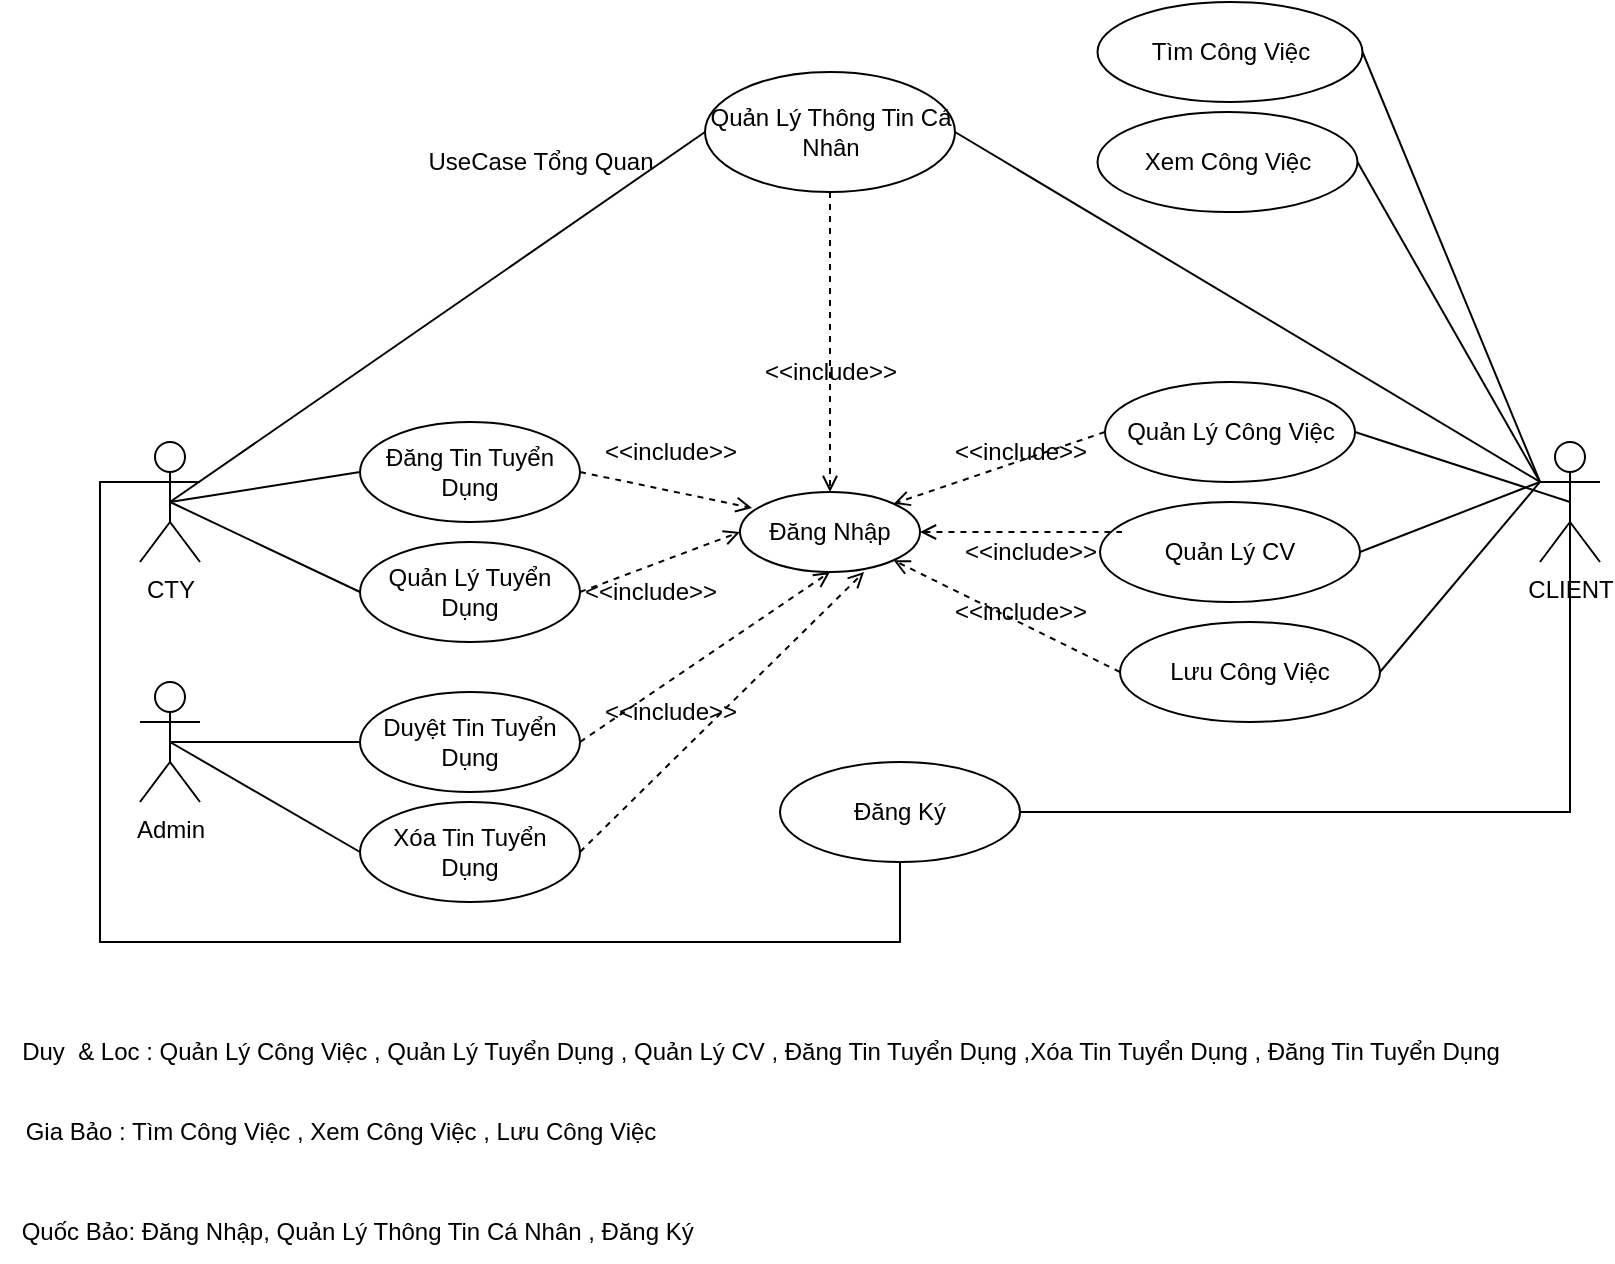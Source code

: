 <mxfile version="20.6.2" type="device" pages="6"><diagram id="1cee9afd-dcdd-cf27-cb82-50d77dad4855" name="Tổng Quan"><mxGraphModel dx="1102" dy="574" grid="1" gridSize="10" guides="1" tooltips="1" connect="1" arrows="1" fold="1" page="1" pageScale="1" pageWidth="850" pageHeight="1100" math="0" shadow="0"><root><mxCell id="0"/><mxCell id="1" parent="0"/><mxCell id="yW1CcPLbZPCZql99E8D3-18" style="edgeStyle=none;rounded=0;orthogonalLoop=1;jettySize=auto;html=1;exitX=0.5;exitY=0.5;exitDx=0;exitDy=0;exitPerimeter=0;entryX=0;entryY=0.5;entryDx=0;entryDy=0;endArrow=none;endFill=0;" parent="1" source="yW1CcPLbZPCZql99E8D3-4" target="yW1CcPLbZPCZql99E8D3-8" edge="1"><mxGeometry relative="1" as="geometry"/></mxCell><mxCell id="yW1CcPLbZPCZql99E8D3-19" style="edgeStyle=none;rounded=0;orthogonalLoop=1;jettySize=auto;html=1;exitX=0.5;exitY=0.5;exitDx=0;exitDy=0;exitPerimeter=0;entryX=0;entryY=0.5;entryDx=0;entryDy=0;endArrow=none;endFill=0;" parent="1" source="yW1CcPLbZPCZql99E8D3-4" target="yW1CcPLbZPCZql99E8D3-9" edge="1"><mxGeometry relative="1" as="geometry"/></mxCell><mxCell id="9eJ2uBEl2DKWJwjZoTSc-2" style="edgeStyle=none;rounded=0;orthogonalLoop=1;jettySize=auto;html=1;exitX=0.5;exitY=0.5;exitDx=0;exitDy=0;exitPerimeter=0;entryX=0;entryY=0.5;entryDx=0;entryDy=0;endArrow=none;endFill=0;" parent="1" source="yW1CcPLbZPCZql99E8D3-4" target="yW1CcPLbZPCZql99E8D3-10" edge="1"><mxGeometry relative="1" as="geometry"/></mxCell><mxCell id="1lWiSWlYkWftejpdFpHB-3" style="edgeStyle=orthogonalEdgeStyle;rounded=0;orthogonalLoop=1;jettySize=auto;html=1;exitX=0;exitY=0.333;exitDx=0;exitDy=0;exitPerimeter=0;entryX=0.5;entryY=1;entryDx=0;entryDy=0;endArrow=none;endFill=0;" parent="1" source="yW1CcPLbZPCZql99E8D3-4" target="1lWiSWlYkWftejpdFpHB-1" edge="1"><mxGeometry relative="1" as="geometry"><mxPoint x="40" y="720" as="targetPoint"/><Array as="points"><mxPoint x="80" y="490"/><mxPoint x="80" y="720"/><mxPoint x="480" y="720"/></Array></mxGeometry></mxCell><mxCell id="yW1CcPLbZPCZql99E8D3-4" value="CTY" style="shape=umlActor;verticalLabelPosition=bottom;verticalAlign=top;html=1;outlineConnect=0;" parent="1" vertex="1"><mxGeometry x="100" y="470" width="30" height="60" as="geometry"/></mxCell><mxCell id="yW1CcPLbZPCZql99E8D3-24" style="edgeStyle=none;rounded=0;orthogonalLoop=1;jettySize=auto;html=1;exitX=0;exitY=0.333;exitDx=0;exitDy=0;exitPerimeter=0;entryX=1;entryY=0.5;entryDx=0;entryDy=0;endArrow=none;endFill=0;" parent="1" source="yW1CcPLbZPCZql99E8D3-5" target="yW1CcPLbZPCZql99E8D3-13" edge="1"><mxGeometry relative="1" as="geometry"/></mxCell><mxCell id="yW1CcPLbZPCZql99E8D3-25" style="edgeStyle=none;rounded=0;orthogonalLoop=1;jettySize=auto;html=1;exitX=0;exitY=0.333;exitDx=0;exitDy=0;exitPerimeter=0;entryX=1;entryY=0.5;entryDx=0;entryDy=0;endArrow=none;endFill=0;" parent="1" source="yW1CcPLbZPCZql99E8D3-5" target="yW1CcPLbZPCZql99E8D3-14" edge="1"><mxGeometry relative="1" as="geometry"/></mxCell><mxCell id="yW1CcPLbZPCZql99E8D3-26" style="edgeStyle=none;rounded=0;orthogonalLoop=1;jettySize=auto;html=1;exitX=0.5;exitY=0.5;exitDx=0;exitDy=0;exitPerimeter=0;entryX=1;entryY=0.5;entryDx=0;entryDy=0;endArrow=none;endFill=0;" parent="1" source="yW1CcPLbZPCZql99E8D3-5" target="yW1CcPLbZPCZql99E8D3-11" edge="1"><mxGeometry relative="1" as="geometry"/></mxCell><mxCell id="9eJ2uBEl2DKWJwjZoTSc-1" style="rounded=0;orthogonalLoop=1;jettySize=auto;html=1;exitX=0;exitY=0.333;exitDx=0;exitDy=0;exitPerimeter=0;entryX=1;entryY=0.5;entryDx=0;entryDy=0;endArrow=none;endFill=0;" parent="1" source="yW1CcPLbZPCZql99E8D3-5" target="yW1CcPLbZPCZql99E8D3-10" edge="1"><mxGeometry relative="1" as="geometry"/></mxCell><mxCell id="1lWiSWlYkWftejpdFpHB-2" style="edgeStyle=orthogonalEdgeStyle;rounded=0;orthogonalLoop=1;jettySize=auto;html=1;exitX=0.5;exitY=0.5;exitDx=0;exitDy=0;exitPerimeter=0;entryX=1;entryY=0.5;entryDx=0;entryDy=0;endArrow=none;endFill=0;" parent="1" source="yW1CcPLbZPCZql99E8D3-5" target="1lWiSWlYkWftejpdFpHB-1" edge="1"><mxGeometry relative="1" as="geometry"><Array as="points"><mxPoint x="815" y="655"/></Array></mxGeometry></mxCell><mxCell id="yW1CcPLbZPCZql99E8D3-5" value="CLIENT" style="shape=umlActor;verticalLabelPosition=bottom;verticalAlign=top;html=1;outlineConnect=0;" parent="1" vertex="1"><mxGeometry x="800" y="470" width="30" height="60" as="geometry"/></mxCell><mxCell id="yW1CcPLbZPCZql99E8D3-7" value="Đăng Nhập" style="ellipse;whiteSpace=wrap;html=1;" parent="1" vertex="1"><mxGeometry x="400" y="495" width="90" height="40" as="geometry"/></mxCell><mxCell id="yW1CcPLbZPCZql99E8D3-20" style="edgeStyle=none;rounded=0;orthogonalLoop=1;jettySize=auto;html=1;exitX=1;exitY=0.5;exitDx=0;exitDy=0;endArrow=open;endFill=0;dashed=1;entryX=0.067;entryY=0.2;entryDx=0;entryDy=0;entryPerimeter=0;" parent="1" source="yW1CcPLbZPCZql99E8D3-8" target="yW1CcPLbZPCZql99E8D3-7" edge="1"><mxGeometry relative="1" as="geometry"><mxPoint x="400" y="510" as="targetPoint"/></mxGeometry></mxCell><mxCell id="yW1CcPLbZPCZql99E8D3-8" value="Đăng Tin Tuyển Dụng" style="ellipse;whiteSpace=wrap;html=1;" parent="1" vertex="1"><mxGeometry x="210" y="460" width="110" height="50" as="geometry"/></mxCell><mxCell id="yW1CcPLbZPCZql99E8D3-21" value="" style="edgeStyle=none;rounded=0;orthogonalLoop=1;jettySize=auto;html=1;endArrow=open;endFill=0;exitX=1;exitY=0.5;exitDx=0;exitDy=0;dashed=1;entryX=0;entryY=0.5;entryDx=0;entryDy=0;" parent="1" source="yW1CcPLbZPCZql99E8D3-9" target="yW1CcPLbZPCZql99E8D3-7" edge="1"><mxGeometry relative="1" as="geometry"/></mxCell><mxCell id="yW1CcPLbZPCZql99E8D3-9" value="Quản Lý Tuyển Dụng" style="ellipse;whiteSpace=wrap;html=1;" parent="1" vertex="1"><mxGeometry x="210" y="520" width="110" height="50" as="geometry"/></mxCell><mxCell id="yW1CcPLbZPCZql99E8D3-30" style="edgeStyle=none;rounded=0;orthogonalLoop=1;jettySize=auto;html=1;exitX=0.5;exitY=1;exitDx=0;exitDy=0;endArrow=open;endFill=0;dashed=1;" parent="1" source="yW1CcPLbZPCZql99E8D3-10" target="yW1CcPLbZPCZql99E8D3-7" edge="1"><mxGeometry relative="1" as="geometry"/></mxCell><mxCell id="yW1CcPLbZPCZql99E8D3-10" value="Quản Lý Thông Tin Cá Nhân" style="ellipse;whiteSpace=wrap;html=1;" parent="1" vertex="1"><mxGeometry x="382.5" y="285" width="125" height="60" as="geometry"/></mxCell><mxCell id="yW1CcPLbZPCZql99E8D3-29" style="edgeStyle=none;rounded=0;orthogonalLoop=1;jettySize=auto;html=1;exitX=0;exitY=0.5;exitDx=0;exitDy=0;entryX=1;entryY=0;entryDx=0;entryDy=0;endArrow=open;endFill=0;startArrow=none;startFill=0;dashed=1;" parent="1" source="yW1CcPLbZPCZql99E8D3-11" target="yW1CcPLbZPCZql99E8D3-7" edge="1"><mxGeometry relative="1" as="geometry"/></mxCell><mxCell id="yW1CcPLbZPCZql99E8D3-11" value="Quản Lý Công Việc" style="ellipse;whiteSpace=wrap;html=1;" parent="1" vertex="1"><mxGeometry x="582.5" y="440" width="125" height="50" as="geometry"/></mxCell><mxCell id="yW1CcPLbZPCZql99E8D3-13" value="Tìm Công Việc" style="ellipse;whiteSpace=wrap;html=1;" parent="1" vertex="1"><mxGeometry x="578.75" y="250" width="132.5" height="50" as="geometry"/></mxCell><mxCell id="yW1CcPLbZPCZql99E8D3-14" value="Xem Công Việc" style="ellipse;whiteSpace=wrap;html=1;" parent="1" vertex="1"><mxGeometry x="578.75" y="305" width="130" height="50" as="geometry"/></mxCell><mxCell id="yW1CcPLbZPCZql99E8D3-22" value="&amp;lt;&amp;lt;include&amp;gt;&amp;gt;" style="text;html=1;align=center;verticalAlign=middle;resizable=0;points=[];autosize=1;strokeColor=none;fillColor=none;" parent="1" vertex="1"><mxGeometry x="320" y="460" width="90" height="30" as="geometry"/></mxCell><mxCell id="yW1CcPLbZPCZql99E8D3-23" value="&amp;lt;&amp;lt;include&amp;gt;&amp;gt;" style="text;html=1;align=center;verticalAlign=middle;resizable=0;points=[];autosize=1;strokeColor=none;fillColor=none;" parent="1" vertex="1"><mxGeometry x="310" y="530" width="90" height="30" as="geometry"/></mxCell><mxCell id="yW1CcPLbZPCZql99E8D3-33" value="&amp;lt;&amp;lt;include&amp;gt;&amp;gt;" style="text;html=1;align=center;verticalAlign=middle;resizable=0;points=[];autosize=1;strokeColor=none;fillColor=none;" parent="1" vertex="1"><mxGeometry x="495" y="540" width="90" height="30" as="geometry"/></mxCell><mxCell id="yW1CcPLbZPCZql99E8D3-37" style="edgeStyle=none;rounded=0;orthogonalLoop=1;jettySize=auto;html=1;exitX=1;exitY=0.5;exitDx=0;exitDy=0;entryX=0;entryY=0.333;entryDx=0;entryDy=0;entryPerimeter=0;startArrow=none;startFill=0;endArrow=none;endFill=0;" parent="1" source="yW1CcPLbZPCZql99E8D3-35" target="yW1CcPLbZPCZql99E8D3-5" edge="1"><mxGeometry relative="1" as="geometry"/></mxCell><mxCell id="yW1CcPLbZPCZql99E8D3-35" value="Quản Lý CV" style="ellipse;whiteSpace=wrap;html=1;" parent="1" vertex="1"><mxGeometry x="580" y="500" width="130" height="50" as="geometry"/></mxCell><mxCell id="yW1CcPLbZPCZql99E8D3-38" style="edgeStyle=none;rounded=0;orthogonalLoop=1;jettySize=auto;html=1;exitX=1;exitY=0.5;exitDx=0;exitDy=0;entryX=0;entryY=0.333;entryDx=0;entryDy=0;entryPerimeter=0;startArrow=none;startFill=0;endArrow=none;endFill=0;" parent="1" source="yW1CcPLbZPCZql99E8D3-36" target="yW1CcPLbZPCZql99E8D3-5" edge="1"><mxGeometry relative="1" as="geometry"/></mxCell><mxCell id="yW1CcPLbZPCZql99E8D3-41" style="edgeStyle=none;rounded=0;orthogonalLoop=1;jettySize=auto;html=1;exitX=0;exitY=0.5;exitDx=0;exitDy=0;entryX=1;entryY=1;entryDx=0;entryDy=0;startArrow=none;startFill=0;endArrow=open;endFill=0;dashed=1;" parent="1" source="yW1CcPLbZPCZql99E8D3-36" target="yW1CcPLbZPCZql99E8D3-7" edge="1"><mxGeometry relative="1" as="geometry"/></mxCell><mxCell id="yW1CcPLbZPCZql99E8D3-36" value="Lưu Công Việc" style="ellipse;whiteSpace=wrap;html=1;" parent="1" vertex="1"><mxGeometry x="590" y="560" width="130" height="50" as="geometry"/></mxCell><mxCell id="yW1CcPLbZPCZql99E8D3-39" value="&amp;lt;&amp;lt;include&amp;gt;&amp;gt;" style="text;html=1;align=center;verticalAlign=middle;resizable=0;points=[];autosize=1;strokeColor=none;fillColor=none;" parent="1" vertex="1"><mxGeometry x="495" y="460" width="90" height="30" as="geometry"/></mxCell><mxCell id="yW1CcPLbZPCZql99E8D3-40" value="&amp;lt;&amp;lt;include&amp;gt;&amp;gt;" style="text;html=1;align=center;verticalAlign=middle;resizable=0;points=[];autosize=1;strokeColor=none;fillColor=none;" parent="1" vertex="1"><mxGeometry x="400" y="420" width="90" height="30" as="geometry"/></mxCell><mxCell id="0KMPtL57Ko3-N5nGOjou-4" value="UseCase Tổng Quan" style="text;html=1;align=center;verticalAlign=middle;resizable=0;points=[];autosize=1;strokeColor=none;fillColor=none;" parent="1" vertex="1"><mxGeometry x="230" y="315" width="140" height="30" as="geometry"/></mxCell><mxCell id="yW1CcPLbZPCZql99E8D3-32" value="&amp;lt;&amp;lt;include&amp;gt;&amp;gt;" style="text;html=1;align=center;verticalAlign=middle;resizable=0;points=[];autosize=1;strokeColor=none;fillColor=none;" parent="1" vertex="1"><mxGeometry x="500" y="510" width="90" height="30" as="geometry"/></mxCell><mxCell id="-YHeF91XLHtoXXQldUSq-11" value="" style="edgeStyle=none;rounded=0;orthogonalLoop=1;jettySize=auto;html=1;exitX=1;exitY=0.5;exitDx=0;exitDy=0;entryX=1.011;entryY=0.167;entryDx=0;entryDy=0;startArrow=open;startFill=0;endArrow=none;endFill=0;dashed=1;entryPerimeter=0;" parent="1" source="yW1CcPLbZPCZql99E8D3-7" target="yW1CcPLbZPCZql99E8D3-32" edge="1"><mxGeometry relative="1" as="geometry"><mxPoint x="570" y="545" as="sourcePoint"/><mxPoint x="445" y="495" as="targetPoint"/></mxGeometry></mxCell><mxCell id="-zAbWxryX457Cdp331Ja-8" value="&lt;font style=&quot;vertical-align: inherit;&quot;&gt;&lt;font style=&quot;vertical-align: inherit;&quot;&gt;Quốc Bảo: Đăng Nhập, Quản Lý Thông Tin Cá Nhân , Đăng Ký&amp;nbsp;&lt;/font&gt;&lt;/font&gt;" style="text;html=1;align=center;verticalAlign=middle;resizable=0;points=[];autosize=1;strokeColor=none;fillColor=none;" parent="1" vertex="1"><mxGeometry x="30" y="850" width="360" height="30" as="geometry"/></mxCell><mxCell id="EXdy6WDHHXzgPrYl9eqI-1" value="Gia Bảo : Tìm Công Việc , Xem Công Việc , Lưu Công Việc" style="text;html=1;align=center;verticalAlign=middle;resizable=0;points=[];autosize=1;strokeColor=none;fillColor=none;" parent="1" vertex="1"><mxGeometry x="30" y="800" width="340" height="30" as="geometry"/></mxCell><mxCell id="EXdy6WDHHXzgPrYl9eqI-2" value="Duy&amp;nbsp; &amp;amp; Loc : Quản Lý Công Việc , Quản Lý Tuyển Dụng , Quản Lý CV , Đăng Tin Tuyển Dụng ,Xóa Tin Tuyển Dụng , Đăng Tin Tuyển Dụng" style="text;html=1;align=center;verticalAlign=middle;resizable=0;points=[];autosize=1;strokeColor=none;fillColor=none;" parent="1" vertex="1"><mxGeometry x="30" y="760" width="760" height="30" as="geometry"/></mxCell><mxCell id="32OQCJyk4S2za3l4X6e7-3" style="rounded=0;orthogonalLoop=1;jettySize=auto;html=1;exitX=0.5;exitY=0.5;exitDx=0;exitDy=0;exitPerimeter=0;entryX=0;entryY=0.5;entryDx=0;entryDy=0;endArrow=none;endFill=0;" parent="1" source="32OQCJyk4S2za3l4X6e7-1" target="32OQCJyk4S2za3l4X6e7-2" edge="1"><mxGeometry relative="1" as="geometry"/></mxCell><mxCell id="jFTVdzPZsLX8TcVR5Skq-2" style="edgeStyle=none;rounded=0;orthogonalLoop=1;jettySize=auto;html=1;exitX=0.5;exitY=0.5;exitDx=0;exitDy=0;exitPerimeter=0;entryX=0;entryY=0.5;entryDx=0;entryDy=0;startArrow=none;startFill=0;endArrow=none;endFill=0;" parent="1" source="32OQCJyk4S2za3l4X6e7-1" target="jFTVdzPZsLX8TcVR5Skq-1" edge="1"><mxGeometry relative="1" as="geometry"/></mxCell><mxCell id="32OQCJyk4S2za3l4X6e7-1" value="Admin" style="shape=umlActor;verticalLabelPosition=bottom;verticalAlign=top;html=1;outlineConnect=0;" parent="1" vertex="1"><mxGeometry x="100" y="590" width="30" height="60" as="geometry"/></mxCell><mxCell id="32OQCJyk4S2za3l4X6e7-4" style="edgeStyle=none;rounded=0;orthogonalLoop=1;jettySize=auto;html=1;exitX=1;exitY=0.5;exitDx=0;exitDy=0;entryX=0.5;entryY=1;entryDx=0;entryDy=0;endArrow=open;endFill=0;dashed=1;" parent="1" source="32OQCJyk4S2za3l4X6e7-2" target="yW1CcPLbZPCZql99E8D3-7" edge="1"><mxGeometry relative="1" as="geometry"/></mxCell><mxCell id="32OQCJyk4S2za3l4X6e7-2" value="Duyệt Tin Tuyển Dụng" style="ellipse;whiteSpace=wrap;html=1;" parent="1" vertex="1"><mxGeometry x="210" y="595" width="110" height="50" as="geometry"/></mxCell><mxCell id="32OQCJyk4S2za3l4X6e7-5" value="&amp;lt;&amp;lt;include&amp;gt;&amp;gt;" style="text;html=1;align=center;verticalAlign=middle;resizable=0;points=[];autosize=1;strokeColor=none;fillColor=none;" parent="1" vertex="1"><mxGeometry x="320" y="590" width="90" height="30" as="geometry"/></mxCell><mxCell id="jFTVdzPZsLX8TcVR5Skq-3" style="edgeStyle=none;rounded=0;orthogonalLoop=1;jettySize=auto;html=1;exitX=1;exitY=0.5;exitDx=0;exitDy=0;entryX=0.689;entryY=1;entryDx=0;entryDy=0;entryPerimeter=0;startArrow=none;startFill=0;endArrow=open;endFill=0;dashed=1;" parent="1" source="jFTVdzPZsLX8TcVR5Skq-1" target="yW1CcPLbZPCZql99E8D3-7" edge="1"><mxGeometry relative="1" as="geometry"/></mxCell><mxCell id="jFTVdzPZsLX8TcVR5Skq-1" value="Xóa Tin Tuyển Dụng" style="ellipse;whiteSpace=wrap;html=1;" parent="1" vertex="1"><mxGeometry x="210" y="650" width="110" height="50" as="geometry"/></mxCell><mxCell id="1lWiSWlYkWftejpdFpHB-1" value="&lt;font style=&quot;vertical-align: inherit;&quot;&gt;&lt;font style=&quot;vertical-align: inherit;&quot;&gt;Đăng Ký&lt;/font&gt;&lt;/font&gt;" style="ellipse;whiteSpace=wrap;html=1;" parent="1" vertex="1"><mxGeometry x="420" y="630" width="120" height="50" as="geometry"/></mxCell></root></mxGraphModel></diagram><diagram id="cDCHcUlk-jKEygw_U3_1" name="DangNhap"><mxGraphModel dx="1102" dy="574" grid="1" gridSize="10" guides="1" tooltips="1" connect="1" arrows="1" fold="1" page="1" pageScale="1" pageWidth="827" pageHeight="1169" math="0" shadow="0"><root><mxCell id="0"/><mxCell id="1" parent="0"/><mxCell id="dablYYO2bnK4Ixc1aoFJ-3" style="edgeStyle=none;rounded=0;orthogonalLoop=1;jettySize=auto;html=1;exitX=0.5;exitY=0.5;exitDx=0;exitDy=0;exitPerimeter=0;entryX=0.5;entryY=0.5;entryDx=0;entryDy=0;entryPerimeter=0;startArrow=none;startFill=0;endArrow=block;endFill=0;" parent="1" source="mGV1sfjzc85RXF5JwZEr-1" target="vkdEM8SgeujdfUybvD_Z-1" edge="1"><mxGeometry relative="1" as="geometry"/></mxCell><mxCell id="5ZPu2Sb8QA8wt9Qh0dQc-4" style="edgeStyle=none;rounded=0;orthogonalLoop=1;jettySize=auto;html=1;exitX=0.5;exitY=0.5;exitDx=0;exitDy=0;exitPerimeter=0;entryX=0;entryY=0;entryDx=0;entryDy=0;endArrow=none;endFill=0;" parent="1" source="mGV1sfjzc85RXF5JwZEr-1" target="cS4PjIxM0jixWLiF_d_e-4" edge="1"><mxGeometry relative="1" as="geometry"/></mxCell><mxCell id="ktGyz8Z5pNOeOky7W1Pz-2" style="edgeStyle=orthogonalEdgeStyle;rounded=0;orthogonalLoop=1;jettySize=auto;html=1;exitX=0.5;exitY=0.5;exitDx=0;exitDy=0;exitPerimeter=0;entryX=0;entryY=0.5;entryDx=0;entryDy=0;endArrow=none;endFill=0;" edge="1" parent="1" source="mGV1sfjzc85RXF5JwZEr-1" target="ktGyz8Z5pNOeOky7W1Pz-1"><mxGeometry relative="1" as="geometry"/></mxCell><mxCell id="mGV1sfjzc85RXF5JwZEr-1" value="Công Ty" style="shape=umlActor;verticalLabelPosition=bottom;verticalAlign=top;html=1;outlineConnect=0;" parent="1" vertex="1"><mxGeometry x="210" y="210" width="30" height="60" as="geometry"/></mxCell><mxCell id="iHtOuSuGKDCVroTqomYs-1" value="UseCase Đăng Nhập" style="text;html=1;align=center;verticalAlign=middle;resizable=0;points=[];autosize=1;strokeColor=none;fillColor=none;" parent="1" vertex="1"><mxGeometry x="290" y="110" width="140" height="30" as="geometry"/></mxCell><mxCell id="vkdEM8SgeujdfUybvD_Z-1" value="Người Dùng" style="shape=umlActor;verticalLabelPosition=bottom;verticalAlign=top;html=1;outlineConnect=0;" parent="1" vertex="1"><mxGeometry x="70" y="310" width="30" height="60" as="geometry"/></mxCell><mxCell id="dablYYO2bnK4Ixc1aoFJ-2" style="edgeStyle=none;rounded=0;orthogonalLoop=1;jettySize=auto;html=1;exitX=0.5;exitY=0.5;exitDx=0;exitDy=0;exitPerimeter=0;entryX=0.5;entryY=0.5;entryDx=0;entryDy=0;entryPerimeter=0;startArrow=none;startFill=0;endArrow=block;endFill=0;" parent="1" source="Ky3BNFebTXv2qA3aB08j-1" target="vkdEM8SgeujdfUybvD_Z-1" edge="1"><mxGeometry relative="1" as="geometry"/></mxCell><mxCell id="cS4PjIxM0jixWLiF_d_e-11" style="edgeStyle=none;rounded=0;orthogonalLoop=1;jettySize=auto;html=1;exitX=0.5;exitY=0.5;exitDx=0;exitDy=0;exitPerimeter=0;entryX=0;entryY=0.5;entryDx=0;entryDy=0;startArrow=none;startFill=0;endArrow=none;endFill=0;" parent="1" source="Ky3BNFebTXv2qA3aB08j-1" target="cS4PjIxM0jixWLiF_d_e-4" edge="1"><mxGeometry relative="1" as="geometry"/></mxCell><mxCell id="ktGyz8Z5pNOeOky7W1Pz-3" style="rounded=0;orthogonalLoop=1;jettySize=auto;html=1;exitX=0.5;exitY=0.5;exitDx=0;exitDy=0;exitPerimeter=0;endArrow=none;endFill=0;entryX=0;entryY=1;entryDx=0;entryDy=0;" edge="1" parent="1" source="Ky3BNFebTXv2qA3aB08j-1" target="ktGyz8Z5pNOeOky7W1Pz-1"><mxGeometry relative="1" as="geometry"><mxPoint x="390" y="250" as="targetPoint"/></mxGeometry></mxCell><mxCell id="Ky3BNFebTXv2qA3aB08j-1" value="Người Tìm Việc" style="shape=umlActor;verticalLabelPosition=bottom;verticalAlign=top;html=1;outlineConnect=0;" parent="1" vertex="1"><mxGeometry x="210" y="310" width="30" height="60" as="geometry"/></mxCell><mxCell id="cS4PjIxM0jixWLiF_d_e-7" style="edgeStyle=none;rounded=0;orthogonalLoop=1;jettySize=auto;html=1;exitX=1;exitY=0.5;exitDx=0;exitDy=0;dashed=1;startArrow=none;startFill=0;endArrow=open;endFill=0;" parent="1" source="cS4PjIxM0jixWLiF_d_e-4" target="cS4PjIxM0jixWLiF_d_e-5" edge="1"><mxGeometry relative="1" as="geometry"/></mxCell><mxCell id="cS4PjIxM0jixWLiF_d_e-4" value="Đăng Nhập&amp;nbsp;" style="ellipse;whiteSpace=wrap;html=1;" parent="1" vertex="1"><mxGeometry x="300" y="315" width="120" height="50" as="geometry"/></mxCell><mxCell id="cS4PjIxM0jixWLiF_d_e-5" value="Xác Thực Thông Tin" style="ellipse;whiteSpace=wrap;html=1;" parent="1" vertex="1"><mxGeometry x="490" y="315" width="120" height="50" as="geometry"/></mxCell><mxCell id="cS4PjIxM0jixWLiF_d_e-6" value="&amp;lt;&amp;lt;include&amp;gt;&amp;gt;" style="text;html=1;align=center;verticalAlign=middle;resizable=0;points=[];autosize=1;strokeColor=none;fillColor=none;" parent="1" vertex="1"><mxGeometry x="400" y="310" width="90" height="30" as="geometry"/></mxCell><mxCell id="5ZPu2Sb8QA8wt9Qh0dQc-1" style="edgeStyle=none;rounded=0;orthogonalLoop=1;jettySize=auto;html=1;exitX=0.5;exitY=0.5;exitDx=0;exitDy=0;exitPerimeter=0;entryX=0.5;entryY=0.5;entryDx=0;entryDy=0;entryPerimeter=0;endArrow=block;endFill=0;" parent="1" source="HBSJOUKfKZ-yeppsg9LJ-1" target="vkdEM8SgeujdfUybvD_Z-1" edge="1"><mxGeometry relative="1" as="geometry"/></mxCell><mxCell id="5ZPu2Sb8QA8wt9Qh0dQc-2" style="edgeStyle=none;rounded=0;orthogonalLoop=1;jettySize=auto;html=1;exitX=0.5;exitY=0.5;exitDx=0;exitDy=0;exitPerimeter=0;entryX=0;entryY=1;entryDx=0;entryDy=0;endArrow=none;endFill=0;" parent="1" source="HBSJOUKfKZ-yeppsg9LJ-1" target="cS4PjIxM0jixWLiF_d_e-4" edge="1"><mxGeometry relative="1" as="geometry"/></mxCell><mxCell id="HBSJOUKfKZ-yeppsg9LJ-1" value="Admin" style="shape=umlActor;verticalLabelPosition=bottom;verticalAlign=top;html=1;outlineConnect=0;" parent="1" vertex="1"><mxGeometry x="210" y="430" width="30" height="60" as="geometry"/></mxCell><mxCell id="ktGyz8Z5pNOeOky7W1Pz-1" value="Đăng Ký&amp;nbsp;" style="ellipse;whiteSpace=wrap;html=1;" vertex="1" parent="1"><mxGeometry x="300" y="215" width="120" height="50" as="geometry"/></mxCell></root></mxGraphModel></diagram><diagram id="kjN-ynuLuk1-VQCvISfz" name="QuanLyTuyenDung"><mxGraphModel dx="1102" dy="574" grid="1" gridSize="10" guides="1" tooltips="1" connect="1" arrows="1" fold="1" page="1" pageScale="1" pageWidth="827" pageHeight="1169" math="0" shadow="0"><root><mxCell id="0"/><mxCell id="1" parent="0"/><mxCell id="A6QFlv5G34gSgMCqmC-s-1" value="UseCase Quản Lý Tuyển Dụng" style="text;html=1;align=center;verticalAlign=middle;resizable=0;points=[];autosize=1;strokeColor=none;fillColor=none;" parent="1" vertex="1"><mxGeometry x="200" y="150" width="190" height="30" as="geometry"/></mxCell><mxCell id="SAha10rgBxtXXH4x7A3m-2" style="edgeStyle=none;rounded=0;orthogonalLoop=1;jettySize=auto;html=1;exitX=0.5;exitY=0.5;exitDx=0;exitDy=0;exitPerimeter=0;startArrow=none;startFill=0;endArrow=none;endFill=0;" parent="1" source="CZf38QqjfqoQdpC6hPhU-1" target="SAha10rgBxtXXH4x7A3m-1" edge="1"><mxGeometry relative="1" as="geometry"/></mxCell><mxCell id="CZf38QqjfqoQdpC6hPhU-1" value="Công Ty" style="shape=umlActor;verticalLabelPosition=bottom;verticalAlign=top;html=1;outlineConnect=0;" parent="1" vertex="1"><mxGeometry x="150" y="230" width="30" height="60" as="geometry"/></mxCell><mxCell id="SAha10rgBxtXXH4x7A3m-6" style="edgeStyle=none;rounded=0;orthogonalLoop=1;jettySize=auto;html=1;exitX=1;exitY=0.5;exitDx=0;exitDy=0;entryX=0;entryY=0.5;entryDx=0;entryDy=0;startArrow=none;startFill=0;endArrow=open;endFill=0;dashed=1;" parent="1" source="SAha10rgBxtXXH4x7A3m-1" target="SAha10rgBxtXXH4x7A3m-4" edge="1"><mxGeometry relative="1" as="geometry"/></mxCell><mxCell id="SAha10rgBxtXXH4x7A3m-7" style="edgeStyle=none;rounded=0;orthogonalLoop=1;jettySize=auto;html=1;exitX=1;exitY=0.5;exitDx=0;exitDy=0;entryX=0;entryY=0.5;entryDx=0;entryDy=0;startArrow=none;startFill=0;endArrow=open;endFill=0;dashed=1;" parent="1" source="SAha10rgBxtXXH4x7A3m-1" target="SAha10rgBxtXXH4x7A3m-5" edge="1"><mxGeometry relative="1" as="geometry"/></mxCell><mxCell id="RUwQptOSEWAu9DvF4A82-3" style="edgeStyle=none;rounded=0;orthogonalLoop=1;jettySize=auto;html=1;exitX=0.5;exitY=1;exitDx=0;exitDy=0;entryX=0;entryY=0.5;entryDx=0;entryDy=0;endArrow=open;endFill=0;dashed=1;" parent="1" source="SAha10rgBxtXXH4x7A3m-1" target="RUwQptOSEWAu9DvF4A82-1" edge="1"><mxGeometry relative="1" as="geometry"/></mxCell><mxCell id="SAha10rgBxtXXH4x7A3m-1" value="Quản Lý Tuyển Dụng" style="ellipse;whiteSpace=wrap;html=1;" parent="1" vertex="1"><mxGeometry x="270" y="235" width="110" height="50" as="geometry"/></mxCell><mxCell id="SAha10rgBxtXXH4x7A3m-4" value="Xem Hồ Sơ Ứng Tuyển" style="ellipse;whiteSpace=wrap;html=1;" parent="1" vertex="1"><mxGeometry x="440" y="200" width="110" height="50" as="geometry"/></mxCell><mxCell id="SAha10rgBxtXXH4x7A3m-5" value="Phản Hồi Hồ Sơ Ứng Tuyển" style="ellipse;whiteSpace=wrap;html=1;" parent="1" vertex="1"><mxGeometry x="440" y="280" width="110" height="50" as="geometry"/></mxCell><mxCell id="jfhxDzbSn61b_QwBtnbH-1" value="&amp;lt;&amp;lt;extend&amp;gt;&amp;gt;" style="text;html=1;align=center;verticalAlign=middle;resizable=0;points=[];autosize=1;strokeColor=none;fillColor=none;" parent="1" vertex="1"><mxGeometry x="340" y="220" width="90" height="30" as="geometry"/></mxCell><mxCell id="RUwQptOSEWAu9DvF4A82-1" value="Xóa Tin Tuyển Dụng" style="ellipse;whiteSpace=wrap;html=1;" parent="1" vertex="1"><mxGeometry x="440" y="350" width="110" height="50" as="geometry"/></mxCell><mxCell id="OAqBWFKT4Oc_1bs9rYiU-1" value="&amp;lt;&amp;lt;extend&amp;gt;&amp;gt;" style="text;html=1;align=center;verticalAlign=middle;resizable=0;points=[];autosize=1;strokeColor=none;fillColor=none;" parent="1" vertex="1"><mxGeometry x="380" y="255" width="90" height="30" as="geometry"/></mxCell><mxCell id="OAqBWFKT4Oc_1bs9rYiU-2" value="&amp;lt;&amp;lt;extend&amp;gt;&amp;gt;" style="text;html=1;align=center;verticalAlign=middle;resizable=0;points=[];autosize=1;strokeColor=none;fillColor=none;" parent="1" vertex="1"><mxGeometry x="310" y="320" width="90" height="30" as="geometry"/></mxCell></root></mxGraphModel></diagram><diagram id="AkzOYurddoDVCv0PORJ_" name="QuanLyCongViec"><mxGraphModel dx="1102" dy="574" grid="1" gridSize="10" guides="1" tooltips="1" connect="1" arrows="1" fold="1" page="1" pageScale="1" pageWidth="827" pageHeight="1169" math="0" shadow="0"><root><mxCell id="0"/><mxCell id="1" parent="0"/><mxCell id="myf_Yb6L8OjqmQSsHIIX-1" value="UseCase Quản Lý Công Việc" style="text;html=1;align=center;verticalAlign=middle;resizable=0;points=[];autosize=1;strokeColor=none;fillColor=none;" parent="1" vertex="1"><mxGeometry x="205" y="150" width="180" height="30" as="geometry"/></mxCell><mxCell id="myf_Yb6L8OjqmQSsHIIX-2" style="edgeStyle=none;rounded=0;orthogonalLoop=1;jettySize=auto;html=1;exitX=0.5;exitY=0.5;exitDx=0;exitDy=0;exitPerimeter=0;startArrow=none;startFill=0;endArrow=none;endFill=0;" parent="1" source="myf_Yb6L8OjqmQSsHIIX-3" target="myf_Yb6L8OjqmQSsHIIX-6" edge="1"><mxGeometry relative="1" as="geometry"/></mxCell><mxCell id="myf_Yb6L8OjqmQSsHIIX-3" value="Cilent" style="shape=umlActor;verticalLabelPosition=bottom;verticalAlign=top;html=1;outlineConnect=0;" parent="1" vertex="1"><mxGeometry x="150" y="230" width="30" height="60" as="geometry"/></mxCell><mxCell id="myf_Yb6L8OjqmQSsHIIX-4" style="edgeStyle=none;rounded=0;orthogonalLoop=1;jettySize=auto;html=1;exitX=1;exitY=0.5;exitDx=0;exitDy=0;entryX=0;entryY=0.5;entryDx=0;entryDy=0;startArrow=none;startFill=0;endArrow=open;endFill=0;dashed=1;" parent="1" source="myf_Yb6L8OjqmQSsHIIX-6" target="myf_Yb6L8OjqmQSsHIIX-7" edge="1"><mxGeometry relative="1" as="geometry"/></mxCell><mxCell id="myf_Yb6L8OjqmQSsHIIX-5" style="edgeStyle=none;rounded=0;orthogonalLoop=1;jettySize=auto;html=1;exitX=1;exitY=0.5;exitDx=0;exitDy=0;entryX=0;entryY=0.5;entryDx=0;entryDy=0;startArrow=none;startFill=0;endArrow=open;endFill=0;dashed=1;" parent="1" source="myf_Yb6L8OjqmQSsHIIX-6" target="myf_Yb6L8OjqmQSsHIIX-8" edge="1"><mxGeometry relative="1" as="geometry"/></mxCell><mxCell id="myf_Yb6L8OjqmQSsHIIX-6" value="Quản Lý Công Việc" style="ellipse;whiteSpace=wrap;html=1;" parent="1" vertex="1"><mxGeometry x="270" y="235" width="110" height="50" as="geometry"/></mxCell><mxCell id="myf_Yb6L8OjqmQSsHIIX-7" value="Ứng Tuyển Công Việc" style="ellipse;whiteSpace=wrap;html=1;" parent="1" vertex="1"><mxGeometry x="440" y="200" width="110" height="50" as="geometry"/></mxCell><mxCell id="b5dykmBCnlnP88Rhc7vQ-4" style="edgeStyle=none;rounded=0;orthogonalLoop=1;jettySize=auto;html=1;exitX=0.5;exitY=1;exitDx=0;exitDy=0;dashed=1;endArrow=open;endFill=0;entryX=0.309;entryY=-0.167;entryDx=0;entryDy=0;entryPerimeter=0;" parent="1" source="myf_Yb6L8OjqmQSsHIIX-8" target="myf_Yb6L8OjqmQSsHIIX-12" edge="1"><mxGeometry relative="1" as="geometry"/></mxCell><mxCell id="myf_Yb6L8OjqmQSsHIIX-8" value="Xem Danh Sách Công Việc&amp;nbsp;" style="ellipse;whiteSpace=wrap;html=1;" parent="1" vertex="1"><mxGeometry x="440" y="280" width="110" height="50" as="geometry"/></mxCell><mxCell id="myf_Yb6L8OjqmQSsHIIX-12" value="Mô tả: Công việc đã ứng tuyển và trạng thái phản hồi phía cty , có thể hủy ứng tuyển" style="text;html=1;align=center;verticalAlign=middle;resizable=0;points=[];autosize=1;strokeColor=none;fillColor=none;" parent="1" vertex="1"><mxGeometry x="350" y="380" width="470" height="30" as="geometry"/></mxCell><mxCell id="QBnk-wlQyC3fQ55IVmPZ-1" value="&amp;lt;&amp;lt;extend&amp;gt;&amp;gt;" style="text;html=1;align=center;verticalAlign=middle;resizable=0;points=[];autosize=1;strokeColor=none;fillColor=none;" parent="1" vertex="1"><mxGeometry x="350" y="220" width="90" height="30" as="geometry"/></mxCell><mxCell id="QBnk-wlQyC3fQ55IVmPZ-2" value="&amp;lt;&amp;lt;extend&amp;gt;&amp;gt;" style="text;html=1;align=center;verticalAlign=middle;resizable=0;points=[];autosize=1;strokeColor=none;fillColor=none;" parent="1" vertex="1"><mxGeometry x="340" y="280" width="90" height="30" as="geometry"/></mxCell></root></mxGraphModel></diagram><diagram id="YcvSTIswUG9I1qTqi_B3" name="DangTin_TuyenDung"><mxGraphModel dx="1102" dy="574" grid="1" gridSize="10" guides="1" tooltips="1" connect="1" arrows="1" fold="1" page="1" pageScale="1" pageWidth="827" pageHeight="1169" math="0" shadow="0"><root><mxCell id="0"/><mxCell id="1" parent="0"/><mxCell id="ojloq3n5WloB3ZeB1SGf-1" value="UseCase&amp;nbsp; Đăng Tin Tuyển Dụng" style="text;html=1;align=center;verticalAlign=middle;resizable=0;points=[];autosize=1;strokeColor=none;fillColor=none;" parent="1" vertex="1"><mxGeometry x="160" y="160" width="200" height="30" as="geometry"/></mxCell><mxCell id="AQjYPB3dF--qFqseawLb-1" style="edgeStyle=none;rounded=0;orthogonalLoop=1;jettySize=auto;html=1;exitX=0.5;exitY=0.5;exitDx=0;exitDy=0;exitPerimeter=0;startArrow=none;startFill=0;endArrow=none;endFill=0;" parent="1" source="AQjYPB3dF--qFqseawLb-2" edge="1"><mxGeometry relative="1" as="geometry"><mxPoint x="270" y="260" as="targetPoint"/></mxGeometry></mxCell><mxCell id="AQjYPB3dF--qFqseawLb-2" value="Công Ty" style="shape=umlActor;verticalLabelPosition=bottom;verticalAlign=top;html=1;outlineConnect=0;" parent="1" vertex="1"><mxGeometry x="150" y="230" width="30" height="60" as="geometry"/></mxCell><mxCell id="Ci60P1sCYFLStpdm-Zq7-1" value="Đăng Tin Tuyển Dụng" style="ellipse;whiteSpace=wrap;html=1;" parent="1" vertex="1"><mxGeometry x="270" y="235" width="110" height="50" as="geometry"/></mxCell><mxCell id="YlwiDzhVeybthot7YmVP-2" style="edgeStyle=none;rounded=0;orthogonalLoop=1;jettySize=auto;html=1;exitX=0;exitY=0.5;exitDx=0;exitDy=0;entryX=1;entryY=0.5;entryDx=0;entryDy=0;dashed=1;startArrow=open;startFill=0;endArrow=none;endFill=0;" parent="1" source="YlwiDzhVeybthot7YmVP-1" target="Ci60P1sCYFLStpdm-Zq7-1" edge="1"><mxGeometry relative="1" as="geometry"/></mxCell><mxCell id="YlwiDzhVeybthot7YmVP-1" value="Nhập Thông Tin Tuyển Dụng" style="ellipse;whiteSpace=wrap;html=1;" parent="1" vertex="1"><mxGeometry x="450" y="235" width="110" height="50" as="geometry"/></mxCell><mxCell id="RUbV9MiFKx4IrMAK46-P-1" value="&amp;lt;&amp;lt;include&amp;gt;&amp;gt;" style="text;html=1;align=center;verticalAlign=middle;resizable=0;points=[];autosize=1;strokeColor=none;fillColor=none;" parent="1" vertex="1"><mxGeometry x="369" y="235" width="90" height="30" as="geometry"/></mxCell></root></mxGraphModel></diagram><diagram id="X9_GMb8uE4h-VaRPTBE4" name="QuanLyCV"><mxGraphModel dx="1102" dy="574" grid="1" gridSize="10" guides="1" tooltips="1" connect="1" arrows="1" fold="1" page="1" pageScale="1" pageWidth="827" pageHeight="1169" math="0" shadow="0"><root><mxCell id="0"/><mxCell id="1" parent="0"/><mxCell id="VJ03JEeYxTlaDlAKE7Ai-1" value="UseCase Quản Lý CV" style="text;html=1;align=center;verticalAlign=middle;resizable=0;points=[];autosize=1;strokeColor=none;fillColor=none;" parent="1" vertex="1"><mxGeometry x="270" y="150" width="140" height="30" as="geometry"/></mxCell><mxCell id="VJ03JEeYxTlaDlAKE7Ai-2" style="edgeStyle=none;rounded=0;orthogonalLoop=1;jettySize=auto;html=1;exitX=0.5;exitY=0.5;exitDx=0;exitDy=0;exitPerimeter=0;startArrow=none;startFill=0;endArrow=none;endFill=0;" parent="1" source="VJ03JEeYxTlaDlAKE7Ai-3" target="VJ03JEeYxTlaDlAKE7Ai-5" edge="1"><mxGeometry relative="1" as="geometry"/></mxCell><mxCell id="VJ03JEeYxTlaDlAKE7Ai-3" value="Công Ty" style="shape=umlActor;verticalLabelPosition=bottom;verticalAlign=top;html=1;outlineConnect=0;" parent="1" vertex="1"><mxGeometry x="150" y="230" width="30" height="60" as="geometry"/></mxCell><mxCell id="VJ03JEeYxTlaDlAKE7Ai-4" style="edgeStyle=none;rounded=0;orthogonalLoop=1;jettySize=auto;html=1;exitX=1;exitY=0.5;exitDx=0;exitDy=0;entryX=0;entryY=0.5;entryDx=0;entryDy=0;startArrow=none;startFill=0;endArrow=none;endFill=0;dashed=1;entryPerimeter=0;" parent="1" source="VJ03JEeYxTlaDlAKE7Ai-5" target="VJ03JEeYxTlaDlAKE7Ai-8" edge="1"><mxGeometry relative="1" as="geometry"><mxPoint x="450" y="257.5" as="targetPoint"/></mxGeometry></mxCell><mxCell id="VJ03JEeYxTlaDlAKE7Ai-5" value="Quản Lý CV" style="ellipse;whiteSpace=wrap;html=1;" parent="1" vertex="1"><mxGeometry x="270" y="235" width="110" height="50" as="geometry"/></mxCell><mxCell id="VJ03JEeYxTlaDlAKE7Ai-8" value="Thêm/Xóa/Sửa" style="shape=note2;boundedLbl=1;whiteSpace=wrap;html=1;size=25;verticalAlign=top;align=center;" parent="1" vertex="1"><mxGeometry x="450" y="230" width="120" height="60" as="geometry"/></mxCell></root></mxGraphModel></diagram></mxfile>